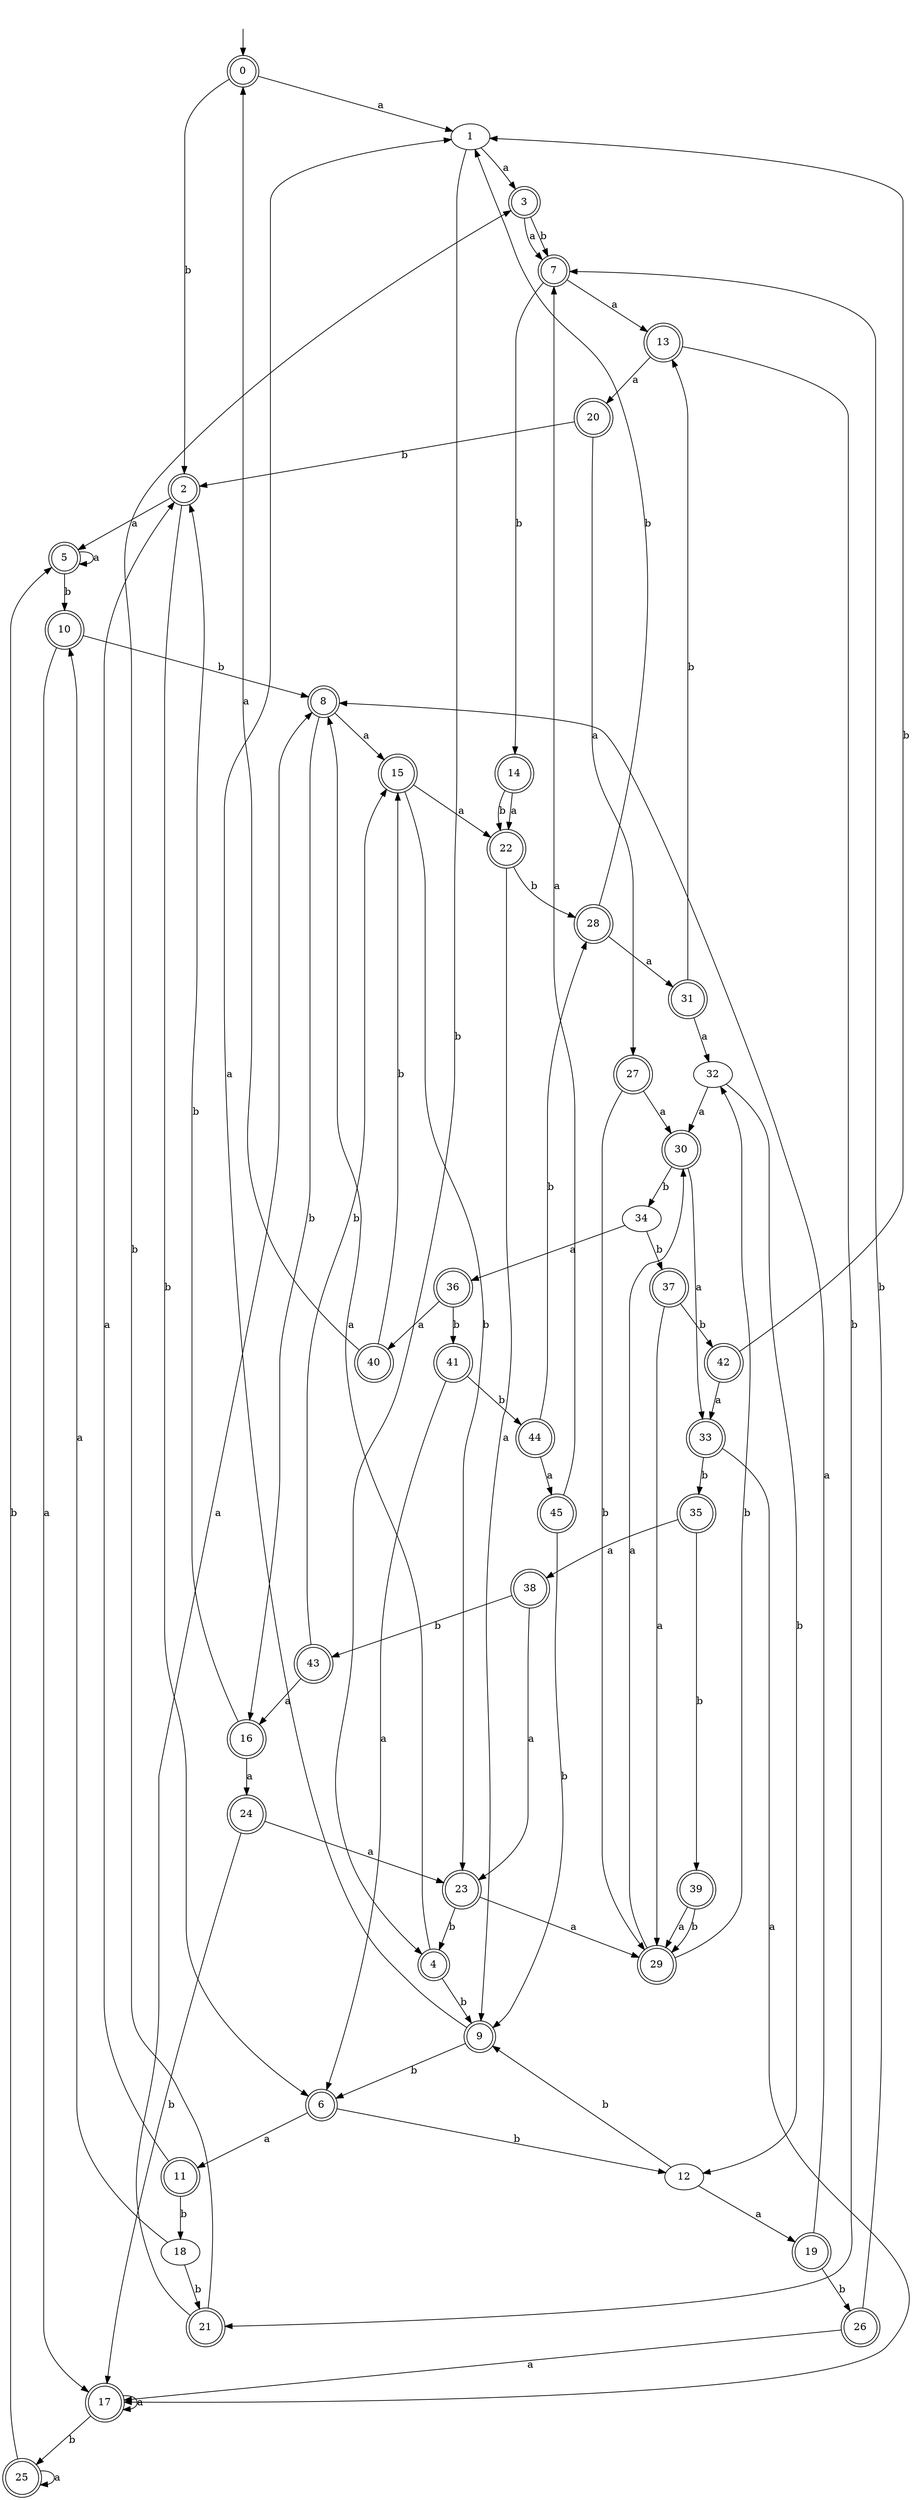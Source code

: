 digraph RandomDFA {
  __start0 [label="", shape=none];
  __start0 -> 0 [label=""];
  0 [shape=circle] [shape=doublecircle]
  0 -> 1 [label="a"]
  0 -> 2 [label="b"]
  1
  1 -> 3 [label="a"]
  1 -> 4 [label="b"]
  2 [shape=doublecircle]
  2 -> 5 [label="a"]
  2 -> 6 [label="b"]
  3 [shape=doublecircle]
  3 -> 7 [label="a"]
  3 -> 7 [label="b"]
  4 [shape=doublecircle]
  4 -> 8 [label="a"]
  4 -> 9 [label="b"]
  5 [shape=doublecircle]
  5 -> 5 [label="a"]
  5 -> 10 [label="b"]
  6 [shape=doublecircle]
  6 -> 11 [label="a"]
  6 -> 12 [label="b"]
  7 [shape=doublecircle]
  7 -> 13 [label="a"]
  7 -> 14 [label="b"]
  8 [shape=doublecircle]
  8 -> 15 [label="a"]
  8 -> 16 [label="b"]
  9 [shape=doublecircle]
  9 -> 1 [label="a"]
  9 -> 6 [label="b"]
  10 [shape=doublecircle]
  10 -> 17 [label="a"]
  10 -> 8 [label="b"]
  11 [shape=doublecircle]
  11 -> 2 [label="a"]
  11 -> 18 [label="b"]
  12
  12 -> 19 [label="a"]
  12 -> 9 [label="b"]
  13 [shape=doublecircle]
  13 -> 20 [label="a"]
  13 -> 21 [label="b"]
  14 [shape=doublecircle]
  14 -> 22 [label="a"]
  14 -> 22 [label="b"]
  15 [shape=doublecircle]
  15 -> 22 [label="a"]
  15 -> 23 [label="b"]
  16 [shape=doublecircle]
  16 -> 24 [label="a"]
  16 -> 2 [label="b"]
  17 [shape=doublecircle]
  17 -> 17 [label="a"]
  17 -> 25 [label="b"]
  18
  18 -> 10 [label="a"]
  18 -> 21 [label="b"]
  19 [shape=doublecircle]
  19 -> 8 [label="a"]
  19 -> 26 [label="b"]
  20 [shape=doublecircle]
  20 -> 27 [label="a"]
  20 -> 2 [label="b"]
  21 [shape=doublecircle]
  21 -> 8 [label="a"]
  21 -> 3 [label="b"]
  22 [shape=doublecircle]
  22 -> 9 [label="a"]
  22 -> 28 [label="b"]
  23 [shape=doublecircle]
  23 -> 29 [label="a"]
  23 -> 4 [label="b"]
  24 [shape=doublecircle]
  24 -> 23 [label="a"]
  24 -> 17 [label="b"]
  25 [shape=doublecircle]
  25 -> 25 [label="a"]
  25 -> 5 [label="b"]
  26 [shape=doublecircle]
  26 -> 17 [label="a"]
  26 -> 7 [label="b"]
  27 [shape=doublecircle]
  27 -> 30 [label="a"]
  27 -> 29 [label="b"]
  28 [shape=doublecircle]
  28 -> 31 [label="a"]
  28 -> 1 [label="b"]
  29 [shape=doublecircle]
  29 -> 30 [label="a"]
  29 -> 32 [label="b"]
  30 [shape=doublecircle]
  30 -> 33 [label="a"]
  30 -> 34 [label="b"]
  31 [shape=doublecircle]
  31 -> 32 [label="a"]
  31 -> 13 [label="b"]
  32
  32 -> 30 [label="a"]
  32 -> 12 [label="b"]
  33 [shape=doublecircle]
  33 -> 17 [label="a"]
  33 -> 35 [label="b"]
  34
  34 -> 36 [label="a"]
  34 -> 37 [label="b"]
  35 [shape=doublecircle]
  35 -> 38 [label="a"]
  35 -> 39 [label="b"]
  36 [shape=doublecircle]
  36 -> 40 [label="a"]
  36 -> 41 [label="b"]
  37 [shape=doublecircle]
  37 -> 29 [label="a"]
  37 -> 42 [label="b"]
  38 [shape=doublecircle]
  38 -> 23 [label="a"]
  38 -> 43 [label="b"]
  39 [shape=doublecircle]
  39 -> 29 [label="a"]
  39 -> 29 [label="b"]
  40 [shape=doublecircle]
  40 -> 0 [label="a"]
  40 -> 15 [label="b"]
  41 [shape=doublecircle]
  41 -> 6 [label="a"]
  41 -> 44 [label="b"]
  42 [shape=doublecircle]
  42 -> 33 [label="a"]
  42 -> 1 [label="b"]
  43 [shape=doublecircle]
  43 -> 16 [label="a"]
  43 -> 15 [label="b"]
  44 [shape=doublecircle]
  44 -> 45 [label="a"]
  44 -> 28 [label="b"]
  45 [shape=doublecircle]
  45 -> 7 [label="a"]
  45 -> 9 [label="b"]
}
